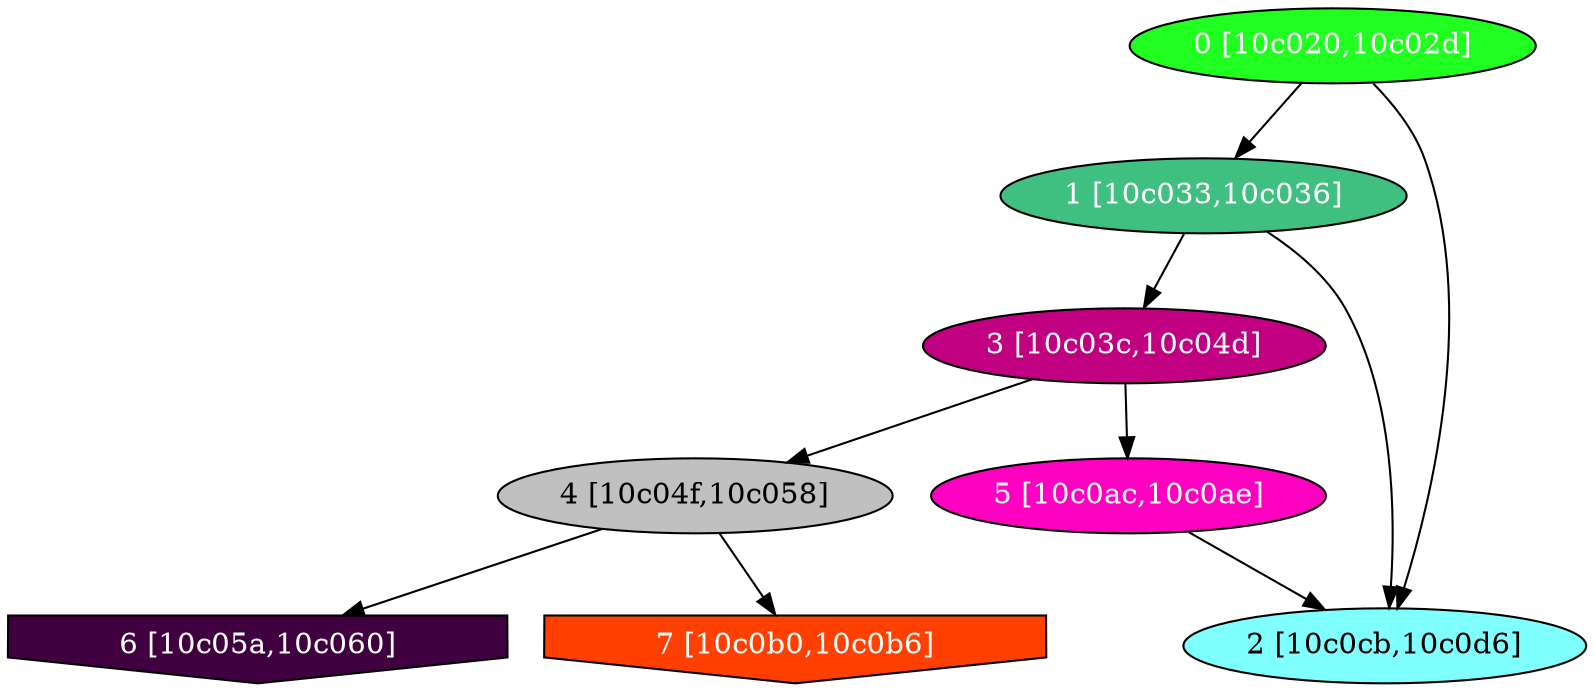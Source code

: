 diGraph libnss3{
	libnss3_0  [style=filled fillcolor="#20FF20" fontcolor="#ffffff" shape=oval label="0 [10c020,10c02d]"]
	libnss3_1  [style=filled fillcolor="#40C080" fontcolor="#ffffff" shape=oval label="1 [10c033,10c036]"]
	libnss3_2  [style=filled fillcolor="#80FFFF" fontcolor="#000000" shape=oval label="2 [10c0cb,10c0d6]"]
	libnss3_3  [style=filled fillcolor="#C00080" fontcolor="#ffffff" shape=oval label="3 [10c03c,10c04d]"]
	libnss3_4  [style=filled fillcolor="#C0C0C0" fontcolor="#000000" shape=oval label="4 [10c04f,10c058]"]
	libnss3_5  [style=filled fillcolor="#FF00C0" fontcolor="#ffffff" shape=oval label="5 [10c0ac,10c0ae]"]
	libnss3_6  [style=filled fillcolor="#400040" fontcolor="#ffffff" shape=invhouse label="6 [10c05a,10c060]"]
	libnss3_7  [style=filled fillcolor="#FF4000" fontcolor="#ffffff" shape=invhouse label="7 [10c0b0,10c0b6]"]

	libnss3_0 -> libnss3_1
	libnss3_0 -> libnss3_2
	libnss3_1 -> libnss3_2
	libnss3_1 -> libnss3_3
	libnss3_3 -> libnss3_4
	libnss3_3 -> libnss3_5
	libnss3_4 -> libnss3_6
	libnss3_4 -> libnss3_7
	libnss3_5 -> libnss3_2
}